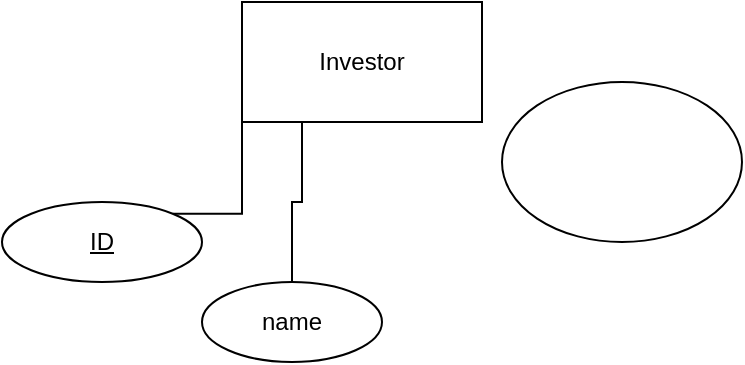 <mxfile version="15.9.6" type="github">
  <diagram id="R2lEEEUBdFMjLlhIrx00" name="Page-1">
    <mxGraphModel dx="782" dy="468" grid="1" gridSize="10" guides="1" tooltips="1" connect="1" arrows="1" fold="1" page="1" pageScale="1" pageWidth="850" pageHeight="1100" math="0" shadow="0" extFonts="Permanent Marker^https://fonts.googleapis.com/css?family=Permanent+Marker">
      <root>
        <mxCell id="0" />
        <mxCell id="1" parent="0" />
        <mxCell id="njEcEhc0b-pXL3yW48il-44" style="edgeStyle=orthogonalEdgeStyle;rounded=0;orthogonalLoop=1;jettySize=auto;html=1;exitX=0.25;exitY=1;exitDx=0;exitDy=0;entryX=0.5;entryY=0;entryDx=0;entryDy=0;endArrow=none;endFill=0;" edge="1" parent="1" source="njEcEhc0b-pXL3yW48il-39" target="njEcEhc0b-pXL3yW48il-43">
          <mxGeometry relative="1" as="geometry" />
        </mxCell>
        <mxCell id="njEcEhc0b-pXL3yW48il-39" value="Investor" style="rounded=0;whiteSpace=wrap;html=1;" vertex="1" parent="1">
          <mxGeometry x="210" y="180" width="120" height="60" as="geometry" />
        </mxCell>
        <mxCell id="njEcEhc0b-pXL3yW48il-42" style="edgeStyle=orthogonalEdgeStyle;rounded=0;orthogonalLoop=1;jettySize=auto;html=1;exitX=1;exitY=0;exitDx=0;exitDy=0;entryX=0;entryY=1;entryDx=0;entryDy=0;endArrow=none;endFill=0;" edge="1" parent="1" source="njEcEhc0b-pXL3yW48il-41" target="njEcEhc0b-pXL3yW48il-39">
          <mxGeometry relative="1" as="geometry" />
        </mxCell>
        <mxCell id="njEcEhc0b-pXL3yW48il-41" value="&lt;u&gt;ID&lt;/u&gt;" style="ellipse;whiteSpace=wrap;html=1;strokeWidth=1;fillColor=#FFFFFF;" vertex="1" parent="1">
          <mxGeometry x="90" y="280" width="100" height="40" as="geometry" />
        </mxCell>
        <mxCell id="njEcEhc0b-pXL3yW48il-43" value="name" style="ellipse;whiteSpace=wrap;html=1;strokeWidth=1;fillColor=#FFFFFF;" vertex="1" parent="1">
          <mxGeometry x="190" y="320" width="90" height="40" as="geometry" />
        </mxCell>
        <mxCell id="njEcEhc0b-pXL3yW48il-45" value="" style="ellipse;whiteSpace=wrap;html=1;strokeWidth=1;fillColor=#FFFFFF;" vertex="1" parent="1">
          <mxGeometry x="340" y="220" width="120" height="80" as="geometry" />
        </mxCell>
      </root>
    </mxGraphModel>
  </diagram>
</mxfile>
